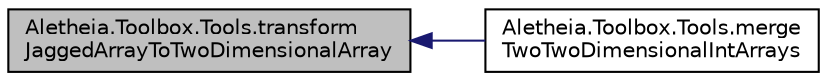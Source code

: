 digraph "Aletheia.Toolbox.Tools.transformJaggedArrayToTwoDimensionalArray"
{
  edge [fontname="Helvetica",fontsize="10",labelfontname="Helvetica",labelfontsize="10"];
  node [fontname="Helvetica",fontsize="10",shape=record];
  rankdir="LR";
  Node37 [label="Aletheia.Toolbox.Tools.transform\lJaggedArrayToTwoDimensionalArray",height=0.2,width=0.4,color="black", fillcolor="grey75", style="filled", fontcolor="black"];
  Node37 -> Node38 [dir="back",color="midnightblue",fontsize="10",style="solid",fontname="Helvetica"];
  Node38 [label="Aletheia.Toolbox.Tools.merge\lTwoTwoDimensionalIntArrays",height=0.2,width=0.4,color="black", fillcolor="white", style="filled",URL="$class_aletheia_1_1_toolbox_1_1_tools.html#a29aef90529d11335b9f06ffebe3ea246",tooltip="Merge 2 2D array into one "];
}
